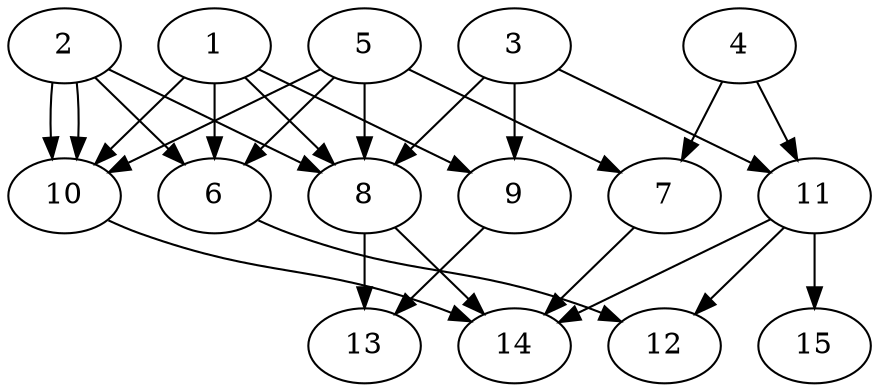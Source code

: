 // DAG automatically generated by daggen at Thu Oct  3 13:59:27 2019
// ./daggen --dot -n 15 --ccr 0.3 --fat 0.7 --regular 0.9 --density 0.7 --mindata 5242880 --maxdata 52428800 
digraph G {
  1 [size="116473173", alpha="0.07", expect_size="34941952"] 
  1 -> 6 [size ="34941952"]
  1 -> 8 [size ="34941952"]
  1 -> 9 [size ="34941952"]
  1 -> 10 [size ="34941952"]
  2 [size="42516480", alpha="0.07", expect_size="12754944"] 
  2 -> 6 [size ="12754944"]
  2 -> 8 [size ="12754944"]
  2 -> 10 [size ="12754944"]
  2 -> 10 [size ="12754944"]
  3 [size="17762987", alpha="0.10", expect_size="5328896"] 
  3 -> 8 [size ="5328896"]
  3 -> 9 [size ="5328896"]
  3 -> 11 [size ="5328896"]
  4 [size="67089067", alpha="0.07", expect_size="20126720"] 
  4 -> 7 [size ="20126720"]
  4 -> 11 [size ="20126720"]
  5 [size="52705280", alpha="0.17", expect_size="15811584"] 
  5 -> 6 [size ="15811584"]
  5 -> 7 [size ="15811584"]
  5 -> 8 [size ="15811584"]
  5 -> 10 [size ="15811584"]
  6 [size="165730987", alpha="0.05", expect_size="49719296"] 
  6 -> 12 [size ="49719296"]
  7 [size="20718933", alpha="0.17", expect_size="6215680"] 
  7 -> 14 [size ="6215680"]
  8 [size="49148587", alpha="0.04", expect_size="14744576"] 
  8 -> 13 [size ="14744576"]
  8 -> 14 [size ="14744576"]
  9 [size="78906027", alpha="0.06", expect_size="23671808"] 
  9 -> 13 [size ="23671808"]
  10 [size="65761280", alpha="0.06", expect_size="19728384"] 
  10 -> 14 [size ="19728384"]
  11 [size="124419413", alpha="0.12", expect_size="37325824"] 
  11 -> 12 [size ="37325824"]
  11 -> 14 [size ="37325824"]
  11 -> 15 [size ="37325824"]
  12 [size="21265067", alpha="0.07", expect_size="6379520"] 
  13 [size="72553813", alpha="0.10", expect_size="21766144"] 
  14 [size="151534933", alpha="0.13", expect_size="45460480"] 
  15 [size="52957867", alpha="0.08", expect_size="15887360"] 
}
